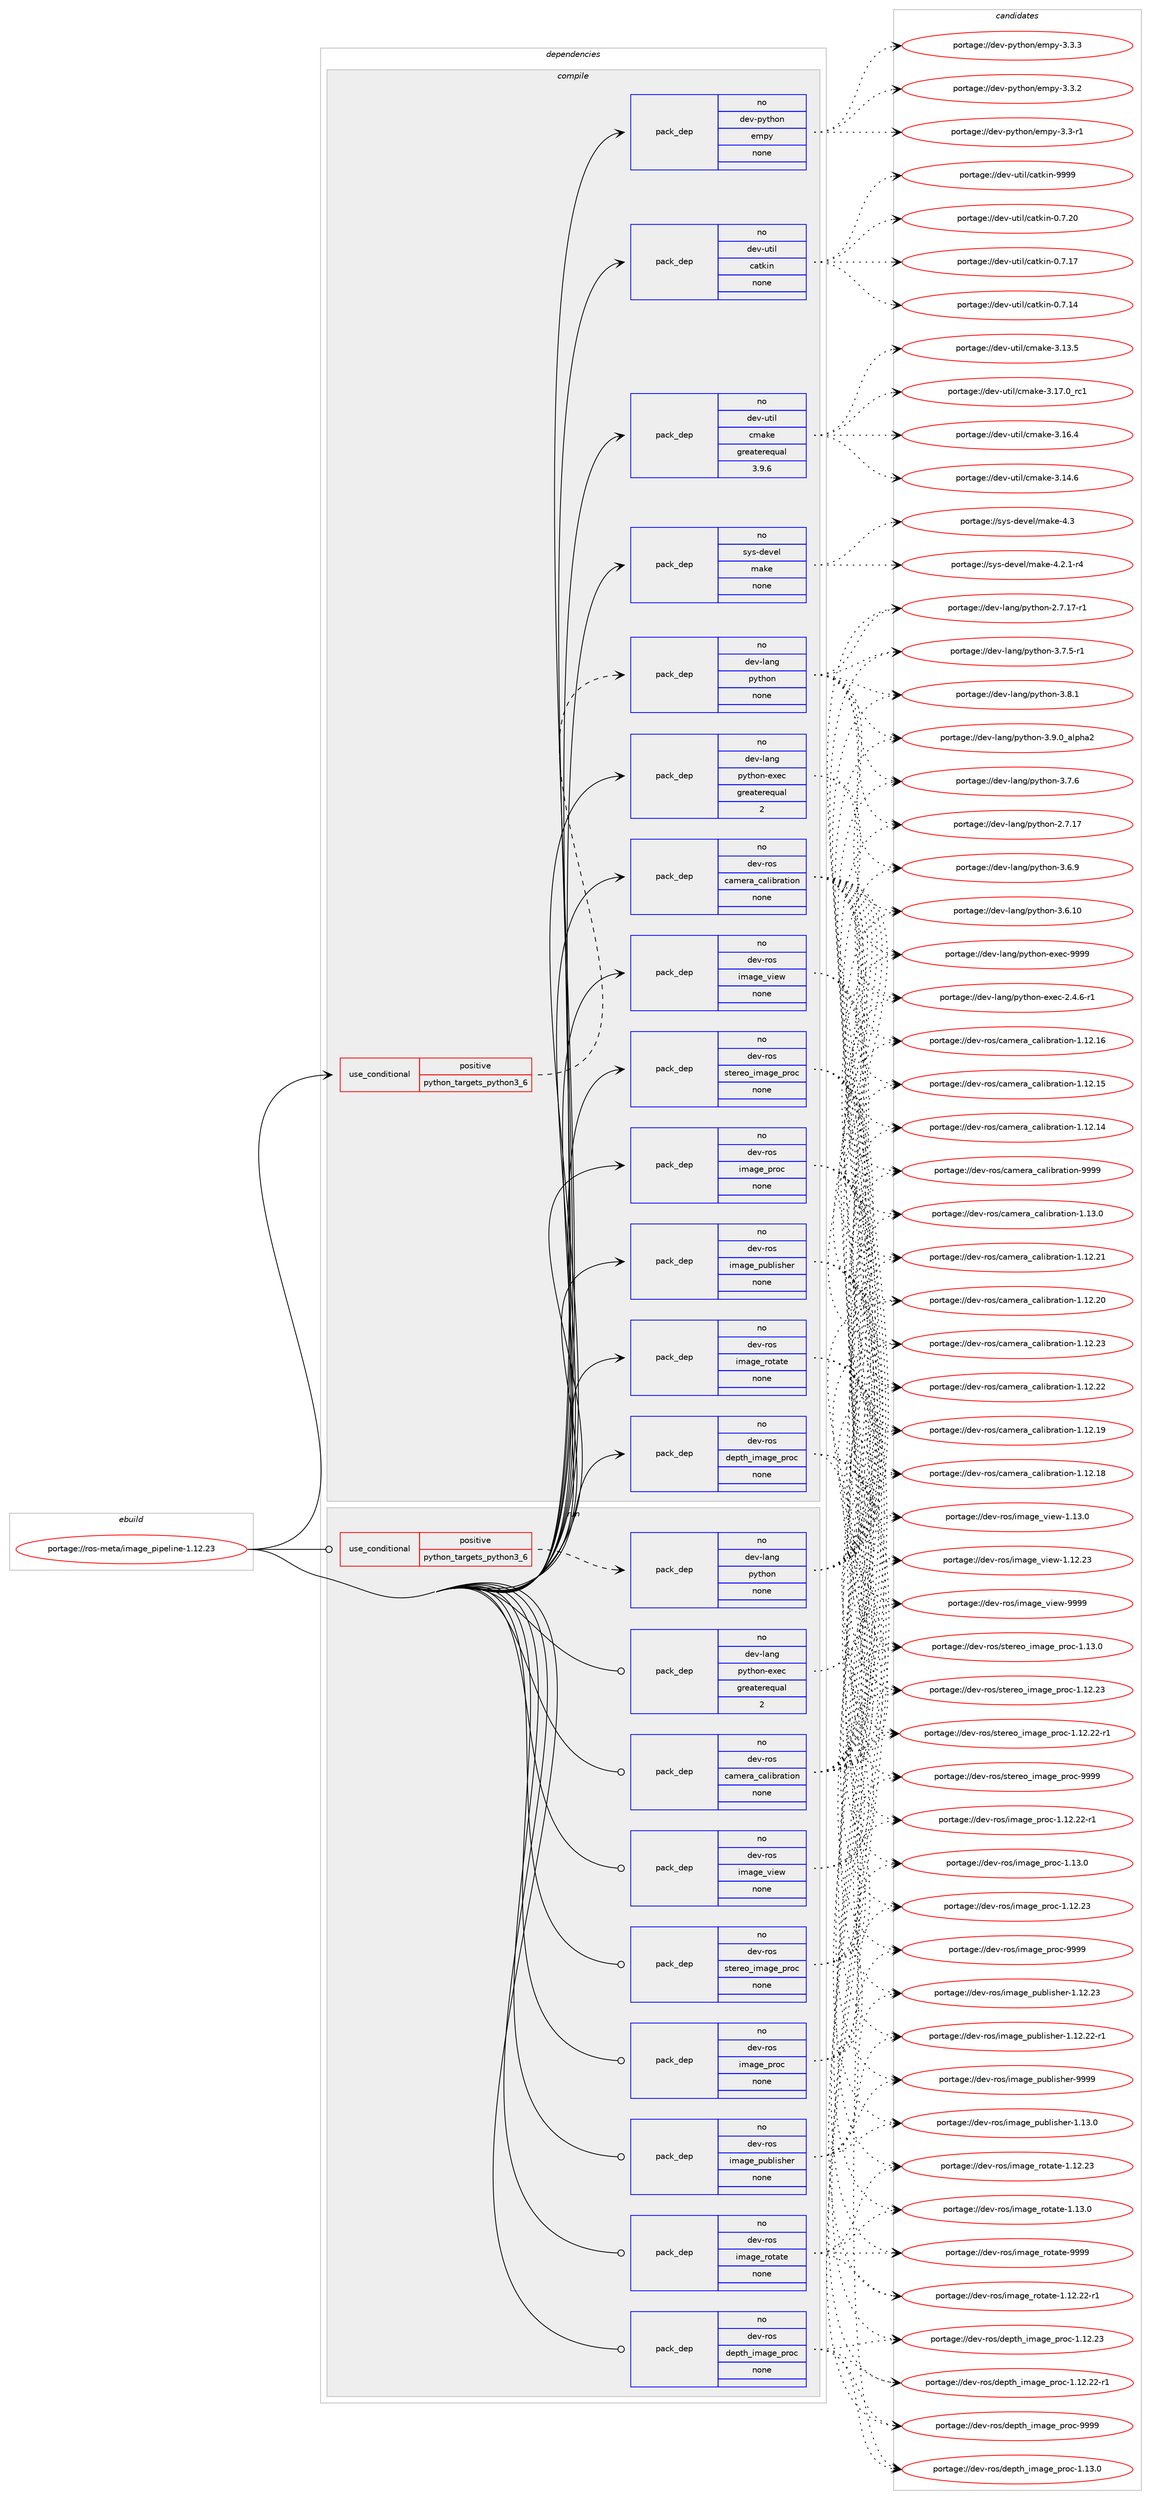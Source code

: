 digraph prolog {

# *************
# Graph options
# *************

newrank=true;
concentrate=true;
compound=true;
graph [rankdir=LR,fontname=Helvetica,fontsize=10,ranksep=1.5];#, ranksep=2.5, nodesep=0.2];
edge  [arrowhead=vee];
node  [fontname=Helvetica,fontsize=10];

# **********
# The ebuild
# **********

subgraph cluster_leftcol {
color=gray;
rank=same;
label=<<i>ebuild</i>>;
id [label="portage://ros-meta/image_pipeline-1.12.23", color=red, width=4, href="../ros-meta/image_pipeline-1.12.23.svg"];
}

# ****************
# The dependencies
# ****************

subgraph cluster_midcol {
color=gray;
label=<<i>dependencies</i>>;
subgraph cluster_compile {
fillcolor="#eeeeee";
style=filled;
label=<<i>compile</i>>;
subgraph cond20954 {
dependency105889 [label=<<TABLE BORDER="0" CELLBORDER="1" CELLSPACING="0" CELLPADDING="4"><TR><TD ROWSPAN="3" CELLPADDING="10">use_conditional</TD></TR><TR><TD>positive</TD></TR><TR><TD>python_targets_python3_6</TD></TR></TABLE>>, shape=none, color=red];
subgraph pack83149 {
dependency105890 [label=<<TABLE BORDER="0" CELLBORDER="1" CELLSPACING="0" CELLPADDING="4" WIDTH="220"><TR><TD ROWSPAN="6" CELLPADDING="30">pack_dep</TD></TR><TR><TD WIDTH="110">no</TD></TR><TR><TD>dev-lang</TD></TR><TR><TD>python</TD></TR><TR><TD>none</TD></TR><TR><TD></TD></TR></TABLE>>, shape=none, color=blue];
}
dependency105889:e -> dependency105890:w [weight=20,style="dashed",arrowhead="vee"];
}
id:e -> dependency105889:w [weight=20,style="solid",arrowhead="vee"];
subgraph pack83150 {
dependency105891 [label=<<TABLE BORDER="0" CELLBORDER="1" CELLSPACING="0" CELLPADDING="4" WIDTH="220"><TR><TD ROWSPAN="6" CELLPADDING="30">pack_dep</TD></TR><TR><TD WIDTH="110">no</TD></TR><TR><TD>dev-lang</TD></TR><TR><TD>python-exec</TD></TR><TR><TD>greaterequal</TD></TR><TR><TD>2</TD></TR></TABLE>>, shape=none, color=blue];
}
id:e -> dependency105891:w [weight=20,style="solid",arrowhead="vee"];
subgraph pack83151 {
dependency105892 [label=<<TABLE BORDER="0" CELLBORDER="1" CELLSPACING="0" CELLPADDING="4" WIDTH="220"><TR><TD ROWSPAN="6" CELLPADDING="30">pack_dep</TD></TR><TR><TD WIDTH="110">no</TD></TR><TR><TD>dev-python</TD></TR><TR><TD>empy</TD></TR><TR><TD>none</TD></TR><TR><TD></TD></TR></TABLE>>, shape=none, color=blue];
}
id:e -> dependency105892:w [weight=20,style="solid",arrowhead="vee"];
subgraph pack83152 {
dependency105893 [label=<<TABLE BORDER="0" CELLBORDER="1" CELLSPACING="0" CELLPADDING="4" WIDTH="220"><TR><TD ROWSPAN="6" CELLPADDING="30">pack_dep</TD></TR><TR><TD WIDTH="110">no</TD></TR><TR><TD>dev-ros</TD></TR><TR><TD>camera_calibration</TD></TR><TR><TD>none</TD></TR><TR><TD></TD></TR></TABLE>>, shape=none, color=blue];
}
id:e -> dependency105893:w [weight=20,style="solid",arrowhead="vee"];
subgraph pack83153 {
dependency105894 [label=<<TABLE BORDER="0" CELLBORDER="1" CELLSPACING="0" CELLPADDING="4" WIDTH="220"><TR><TD ROWSPAN="6" CELLPADDING="30">pack_dep</TD></TR><TR><TD WIDTH="110">no</TD></TR><TR><TD>dev-ros</TD></TR><TR><TD>depth_image_proc</TD></TR><TR><TD>none</TD></TR><TR><TD></TD></TR></TABLE>>, shape=none, color=blue];
}
id:e -> dependency105894:w [weight=20,style="solid",arrowhead="vee"];
subgraph pack83154 {
dependency105895 [label=<<TABLE BORDER="0" CELLBORDER="1" CELLSPACING="0" CELLPADDING="4" WIDTH="220"><TR><TD ROWSPAN="6" CELLPADDING="30">pack_dep</TD></TR><TR><TD WIDTH="110">no</TD></TR><TR><TD>dev-ros</TD></TR><TR><TD>image_proc</TD></TR><TR><TD>none</TD></TR><TR><TD></TD></TR></TABLE>>, shape=none, color=blue];
}
id:e -> dependency105895:w [weight=20,style="solid",arrowhead="vee"];
subgraph pack83155 {
dependency105896 [label=<<TABLE BORDER="0" CELLBORDER="1" CELLSPACING="0" CELLPADDING="4" WIDTH="220"><TR><TD ROWSPAN="6" CELLPADDING="30">pack_dep</TD></TR><TR><TD WIDTH="110">no</TD></TR><TR><TD>dev-ros</TD></TR><TR><TD>image_publisher</TD></TR><TR><TD>none</TD></TR><TR><TD></TD></TR></TABLE>>, shape=none, color=blue];
}
id:e -> dependency105896:w [weight=20,style="solid",arrowhead="vee"];
subgraph pack83156 {
dependency105897 [label=<<TABLE BORDER="0" CELLBORDER="1" CELLSPACING="0" CELLPADDING="4" WIDTH="220"><TR><TD ROWSPAN="6" CELLPADDING="30">pack_dep</TD></TR><TR><TD WIDTH="110">no</TD></TR><TR><TD>dev-ros</TD></TR><TR><TD>image_rotate</TD></TR><TR><TD>none</TD></TR><TR><TD></TD></TR></TABLE>>, shape=none, color=blue];
}
id:e -> dependency105897:w [weight=20,style="solid",arrowhead="vee"];
subgraph pack83157 {
dependency105898 [label=<<TABLE BORDER="0" CELLBORDER="1" CELLSPACING="0" CELLPADDING="4" WIDTH="220"><TR><TD ROWSPAN="6" CELLPADDING="30">pack_dep</TD></TR><TR><TD WIDTH="110">no</TD></TR><TR><TD>dev-ros</TD></TR><TR><TD>image_view</TD></TR><TR><TD>none</TD></TR><TR><TD></TD></TR></TABLE>>, shape=none, color=blue];
}
id:e -> dependency105898:w [weight=20,style="solid",arrowhead="vee"];
subgraph pack83158 {
dependency105899 [label=<<TABLE BORDER="0" CELLBORDER="1" CELLSPACING="0" CELLPADDING="4" WIDTH="220"><TR><TD ROWSPAN="6" CELLPADDING="30">pack_dep</TD></TR><TR><TD WIDTH="110">no</TD></TR><TR><TD>dev-ros</TD></TR><TR><TD>stereo_image_proc</TD></TR><TR><TD>none</TD></TR><TR><TD></TD></TR></TABLE>>, shape=none, color=blue];
}
id:e -> dependency105899:w [weight=20,style="solid",arrowhead="vee"];
subgraph pack83159 {
dependency105900 [label=<<TABLE BORDER="0" CELLBORDER="1" CELLSPACING="0" CELLPADDING="4" WIDTH="220"><TR><TD ROWSPAN="6" CELLPADDING="30">pack_dep</TD></TR><TR><TD WIDTH="110">no</TD></TR><TR><TD>dev-util</TD></TR><TR><TD>catkin</TD></TR><TR><TD>none</TD></TR><TR><TD></TD></TR></TABLE>>, shape=none, color=blue];
}
id:e -> dependency105900:w [weight=20,style="solid",arrowhead="vee"];
subgraph pack83160 {
dependency105901 [label=<<TABLE BORDER="0" CELLBORDER="1" CELLSPACING="0" CELLPADDING="4" WIDTH="220"><TR><TD ROWSPAN="6" CELLPADDING="30">pack_dep</TD></TR><TR><TD WIDTH="110">no</TD></TR><TR><TD>dev-util</TD></TR><TR><TD>cmake</TD></TR><TR><TD>greaterequal</TD></TR><TR><TD>3.9.6</TD></TR></TABLE>>, shape=none, color=blue];
}
id:e -> dependency105901:w [weight=20,style="solid",arrowhead="vee"];
subgraph pack83161 {
dependency105902 [label=<<TABLE BORDER="0" CELLBORDER="1" CELLSPACING="0" CELLPADDING="4" WIDTH="220"><TR><TD ROWSPAN="6" CELLPADDING="30">pack_dep</TD></TR><TR><TD WIDTH="110">no</TD></TR><TR><TD>sys-devel</TD></TR><TR><TD>make</TD></TR><TR><TD>none</TD></TR><TR><TD></TD></TR></TABLE>>, shape=none, color=blue];
}
id:e -> dependency105902:w [weight=20,style="solid",arrowhead="vee"];
}
subgraph cluster_compileandrun {
fillcolor="#eeeeee";
style=filled;
label=<<i>compile and run</i>>;
}
subgraph cluster_run {
fillcolor="#eeeeee";
style=filled;
label=<<i>run</i>>;
subgraph cond20955 {
dependency105903 [label=<<TABLE BORDER="0" CELLBORDER="1" CELLSPACING="0" CELLPADDING="4"><TR><TD ROWSPAN="3" CELLPADDING="10">use_conditional</TD></TR><TR><TD>positive</TD></TR><TR><TD>python_targets_python3_6</TD></TR></TABLE>>, shape=none, color=red];
subgraph pack83162 {
dependency105904 [label=<<TABLE BORDER="0" CELLBORDER="1" CELLSPACING="0" CELLPADDING="4" WIDTH="220"><TR><TD ROWSPAN="6" CELLPADDING="30">pack_dep</TD></TR><TR><TD WIDTH="110">no</TD></TR><TR><TD>dev-lang</TD></TR><TR><TD>python</TD></TR><TR><TD>none</TD></TR><TR><TD></TD></TR></TABLE>>, shape=none, color=blue];
}
dependency105903:e -> dependency105904:w [weight=20,style="dashed",arrowhead="vee"];
}
id:e -> dependency105903:w [weight=20,style="solid",arrowhead="odot"];
subgraph pack83163 {
dependency105905 [label=<<TABLE BORDER="0" CELLBORDER="1" CELLSPACING="0" CELLPADDING="4" WIDTH="220"><TR><TD ROWSPAN="6" CELLPADDING="30">pack_dep</TD></TR><TR><TD WIDTH="110">no</TD></TR><TR><TD>dev-lang</TD></TR><TR><TD>python-exec</TD></TR><TR><TD>greaterequal</TD></TR><TR><TD>2</TD></TR></TABLE>>, shape=none, color=blue];
}
id:e -> dependency105905:w [weight=20,style="solid",arrowhead="odot"];
subgraph pack83164 {
dependency105906 [label=<<TABLE BORDER="0" CELLBORDER="1" CELLSPACING="0" CELLPADDING="4" WIDTH="220"><TR><TD ROWSPAN="6" CELLPADDING="30">pack_dep</TD></TR><TR><TD WIDTH="110">no</TD></TR><TR><TD>dev-ros</TD></TR><TR><TD>camera_calibration</TD></TR><TR><TD>none</TD></TR><TR><TD></TD></TR></TABLE>>, shape=none, color=blue];
}
id:e -> dependency105906:w [weight=20,style="solid",arrowhead="odot"];
subgraph pack83165 {
dependency105907 [label=<<TABLE BORDER="0" CELLBORDER="1" CELLSPACING="0" CELLPADDING="4" WIDTH="220"><TR><TD ROWSPAN="6" CELLPADDING="30">pack_dep</TD></TR><TR><TD WIDTH="110">no</TD></TR><TR><TD>dev-ros</TD></TR><TR><TD>depth_image_proc</TD></TR><TR><TD>none</TD></TR><TR><TD></TD></TR></TABLE>>, shape=none, color=blue];
}
id:e -> dependency105907:w [weight=20,style="solid",arrowhead="odot"];
subgraph pack83166 {
dependency105908 [label=<<TABLE BORDER="0" CELLBORDER="1" CELLSPACING="0" CELLPADDING="4" WIDTH="220"><TR><TD ROWSPAN="6" CELLPADDING="30">pack_dep</TD></TR><TR><TD WIDTH="110">no</TD></TR><TR><TD>dev-ros</TD></TR><TR><TD>image_proc</TD></TR><TR><TD>none</TD></TR><TR><TD></TD></TR></TABLE>>, shape=none, color=blue];
}
id:e -> dependency105908:w [weight=20,style="solid",arrowhead="odot"];
subgraph pack83167 {
dependency105909 [label=<<TABLE BORDER="0" CELLBORDER="1" CELLSPACING="0" CELLPADDING="4" WIDTH="220"><TR><TD ROWSPAN="6" CELLPADDING="30">pack_dep</TD></TR><TR><TD WIDTH="110">no</TD></TR><TR><TD>dev-ros</TD></TR><TR><TD>image_publisher</TD></TR><TR><TD>none</TD></TR><TR><TD></TD></TR></TABLE>>, shape=none, color=blue];
}
id:e -> dependency105909:w [weight=20,style="solid",arrowhead="odot"];
subgraph pack83168 {
dependency105910 [label=<<TABLE BORDER="0" CELLBORDER="1" CELLSPACING="0" CELLPADDING="4" WIDTH="220"><TR><TD ROWSPAN="6" CELLPADDING="30">pack_dep</TD></TR><TR><TD WIDTH="110">no</TD></TR><TR><TD>dev-ros</TD></TR><TR><TD>image_rotate</TD></TR><TR><TD>none</TD></TR><TR><TD></TD></TR></TABLE>>, shape=none, color=blue];
}
id:e -> dependency105910:w [weight=20,style="solid",arrowhead="odot"];
subgraph pack83169 {
dependency105911 [label=<<TABLE BORDER="0" CELLBORDER="1" CELLSPACING="0" CELLPADDING="4" WIDTH="220"><TR><TD ROWSPAN="6" CELLPADDING="30">pack_dep</TD></TR><TR><TD WIDTH="110">no</TD></TR><TR><TD>dev-ros</TD></TR><TR><TD>image_view</TD></TR><TR><TD>none</TD></TR><TR><TD></TD></TR></TABLE>>, shape=none, color=blue];
}
id:e -> dependency105911:w [weight=20,style="solid",arrowhead="odot"];
subgraph pack83170 {
dependency105912 [label=<<TABLE BORDER="0" CELLBORDER="1" CELLSPACING="0" CELLPADDING="4" WIDTH="220"><TR><TD ROWSPAN="6" CELLPADDING="30">pack_dep</TD></TR><TR><TD WIDTH="110">no</TD></TR><TR><TD>dev-ros</TD></TR><TR><TD>stereo_image_proc</TD></TR><TR><TD>none</TD></TR><TR><TD></TD></TR></TABLE>>, shape=none, color=blue];
}
id:e -> dependency105912:w [weight=20,style="solid",arrowhead="odot"];
}
}

# **************
# The candidates
# **************

subgraph cluster_choices {
rank=same;
color=gray;
label=<<i>candidates</i>>;

subgraph choice83149 {
color=black;
nodesep=1;
choice10010111845108971101034711212111610411111045514657464895971081121049750 [label="portage://dev-lang/python-3.9.0_alpha2", color=red, width=4,href="../dev-lang/python-3.9.0_alpha2.svg"];
choice100101118451089711010347112121116104111110455146564649 [label="portage://dev-lang/python-3.8.1", color=red, width=4,href="../dev-lang/python-3.8.1.svg"];
choice100101118451089711010347112121116104111110455146554654 [label="portage://dev-lang/python-3.7.6", color=red, width=4,href="../dev-lang/python-3.7.6.svg"];
choice1001011184510897110103471121211161041111104551465546534511449 [label="portage://dev-lang/python-3.7.5-r1", color=red, width=4,href="../dev-lang/python-3.7.5-r1.svg"];
choice100101118451089711010347112121116104111110455146544657 [label="portage://dev-lang/python-3.6.9", color=red, width=4,href="../dev-lang/python-3.6.9.svg"];
choice10010111845108971101034711212111610411111045514654464948 [label="portage://dev-lang/python-3.6.10", color=red, width=4,href="../dev-lang/python-3.6.10.svg"];
choice100101118451089711010347112121116104111110455046554649554511449 [label="portage://dev-lang/python-2.7.17-r1", color=red, width=4,href="../dev-lang/python-2.7.17-r1.svg"];
choice10010111845108971101034711212111610411111045504655464955 [label="portage://dev-lang/python-2.7.17", color=red, width=4,href="../dev-lang/python-2.7.17.svg"];
dependency105890:e -> choice10010111845108971101034711212111610411111045514657464895971081121049750:w [style=dotted,weight="100"];
dependency105890:e -> choice100101118451089711010347112121116104111110455146564649:w [style=dotted,weight="100"];
dependency105890:e -> choice100101118451089711010347112121116104111110455146554654:w [style=dotted,weight="100"];
dependency105890:e -> choice1001011184510897110103471121211161041111104551465546534511449:w [style=dotted,weight="100"];
dependency105890:e -> choice100101118451089711010347112121116104111110455146544657:w [style=dotted,weight="100"];
dependency105890:e -> choice10010111845108971101034711212111610411111045514654464948:w [style=dotted,weight="100"];
dependency105890:e -> choice100101118451089711010347112121116104111110455046554649554511449:w [style=dotted,weight="100"];
dependency105890:e -> choice10010111845108971101034711212111610411111045504655464955:w [style=dotted,weight="100"];
}
subgraph choice83150 {
color=black;
nodesep=1;
choice10010111845108971101034711212111610411111045101120101994557575757 [label="portage://dev-lang/python-exec-9999", color=red, width=4,href="../dev-lang/python-exec-9999.svg"];
choice10010111845108971101034711212111610411111045101120101994550465246544511449 [label="portage://dev-lang/python-exec-2.4.6-r1", color=red, width=4,href="../dev-lang/python-exec-2.4.6-r1.svg"];
dependency105891:e -> choice10010111845108971101034711212111610411111045101120101994557575757:w [style=dotted,weight="100"];
dependency105891:e -> choice10010111845108971101034711212111610411111045101120101994550465246544511449:w [style=dotted,weight="100"];
}
subgraph choice83151 {
color=black;
nodesep=1;
choice1001011184511212111610411111047101109112121455146514651 [label="portage://dev-python/empy-3.3.3", color=red, width=4,href="../dev-python/empy-3.3.3.svg"];
choice1001011184511212111610411111047101109112121455146514650 [label="portage://dev-python/empy-3.3.2", color=red, width=4,href="../dev-python/empy-3.3.2.svg"];
choice1001011184511212111610411111047101109112121455146514511449 [label="portage://dev-python/empy-3.3-r1", color=red, width=4,href="../dev-python/empy-3.3-r1.svg"];
dependency105892:e -> choice1001011184511212111610411111047101109112121455146514651:w [style=dotted,weight="100"];
dependency105892:e -> choice1001011184511212111610411111047101109112121455146514650:w [style=dotted,weight="100"];
dependency105892:e -> choice1001011184511212111610411111047101109112121455146514511449:w [style=dotted,weight="100"];
}
subgraph choice83152 {
color=black;
nodesep=1;
choice100101118451141111154799971091011149795999710810598114971161051111104557575757 [label="portage://dev-ros/camera_calibration-9999", color=red, width=4,href="../dev-ros/camera_calibration-9999.svg"];
choice1001011184511411111547999710910111497959997108105981149711610511111045494649514648 [label="portage://dev-ros/camera_calibration-1.13.0", color=red, width=4,href="../dev-ros/camera_calibration-1.13.0.svg"];
choice100101118451141111154799971091011149795999710810598114971161051111104549464950465051 [label="portage://dev-ros/camera_calibration-1.12.23", color=red, width=4,href="../dev-ros/camera_calibration-1.12.23.svg"];
choice100101118451141111154799971091011149795999710810598114971161051111104549464950465050 [label="portage://dev-ros/camera_calibration-1.12.22", color=red, width=4,href="../dev-ros/camera_calibration-1.12.22.svg"];
choice100101118451141111154799971091011149795999710810598114971161051111104549464950465049 [label="portage://dev-ros/camera_calibration-1.12.21", color=red, width=4,href="../dev-ros/camera_calibration-1.12.21.svg"];
choice100101118451141111154799971091011149795999710810598114971161051111104549464950465048 [label="portage://dev-ros/camera_calibration-1.12.20", color=red, width=4,href="../dev-ros/camera_calibration-1.12.20.svg"];
choice100101118451141111154799971091011149795999710810598114971161051111104549464950464957 [label="portage://dev-ros/camera_calibration-1.12.19", color=red, width=4,href="../dev-ros/camera_calibration-1.12.19.svg"];
choice100101118451141111154799971091011149795999710810598114971161051111104549464950464956 [label="portage://dev-ros/camera_calibration-1.12.18", color=red, width=4,href="../dev-ros/camera_calibration-1.12.18.svg"];
choice100101118451141111154799971091011149795999710810598114971161051111104549464950464954 [label="portage://dev-ros/camera_calibration-1.12.16", color=red, width=4,href="../dev-ros/camera_calibration-1.12.16.svg"];
choice100101118451141111154799971091011149795999710810598114971161051111104549464950464953 [label="portage://dev-ros/camera_calibration-1.12.15", color=red, width=4,href="../dev-ros/camera_calibration-1.12.15.svg"];
choice100101118451141111154799971091011149795999710810598114971161051111104549464950464952 [label="portage://dev-ros/camera_calibration-1.12.14", color=red, width=4,href="../dev-ros/camera_calibration-1.12.14.svg"];
dependency105893:e -> choice100101118451141111154799971091011149795999710810598114971161051111104557575757:w [style=dotted,weight="100"];
dependency105893:e -> choice1001011184511411111547999710910111497959997108105981149711610511111045494649514648:w [style=dotted,weight="100"];
dependency105893:e -> choice100101118451141111154799971091011149795999710810598114971161051111104549464950465051:w [style=dotted,weight="100"];
dependency105893:e -> choice100101118451141111154799971091011149795999710810598114971161051111104549464950465050:w [style=dotted,weight="100"];
dependency105893:e -> choice100101118451141111154799971091011149795999710810598114971161051111104549464950465049:w [style=dotted,weight="100"];
dependency105893:e -> choice100101118451141111154799971091011149795999710810598114971161051111104549464950465048:w [style=dotted,weight="100"];
dependency105893:e -> choice100101118451141111154799971091011149795999710810598114971161051111104549464950464957:w [style=dotted,weight="100"];
dependency105893:e -> choice100101118451141111154799971091011149795999710810598114971161051111104549464950464956:w [style=dotted,weight="100"];
dependency105893:e -> choice100101118451141111154799971091011149795999710810598114971161051111104549464950464954:w [style=dotted,weight="100"];
dependency105893:e -> choice100101118451141111154799971091011149795999710810598114971161051111104549464950464953:w [style=dotted,weight="100"];
dependency105893:e -> choice100101118451141111154799971091011149795999710810598114971161051111104549464950464952:w [style=dotted,weight="100"];
}
subgraph choice83153 {
color=black;
nodesep=1;
choice1001011184511411111547100101112116104951051099710310195112114111994557575757 [label="portage://dev-ros/depth_image_proc-9999", color=red, width=4,href="../dev-ros/depth_image_proc-9999.svg"];
choice10010111845114111115471001011121161049510510997103101951121141119945494649514648 [label="portage://dev-ros/depth_image_proc-1.13.0", color=red, width=4,href="../dev-ros/depth_image_proc-1.13.0.svg"];
choice1001011184511411111547100101112116104951051099710310195112114111994549464950465051 [label="portage://dev-ros/depth_image_proc-1.12.23", color=red, width=4,href="../dev-ros/depth_image_proc-1.12.23.svg"];
choice10010111845114111115471001011121161049510510997103101951121141119945494649504650504511449 [label="portage://dev-ros/depth_image_proc-1.12.22-r1", color=red, width=4,href="../dev-ros/depth_image_proc-1.12.22-r1.svg"];
dependency105894:e -> choice1001011184511411111547100101112116104951051099710310195112114111994557575757:w [style=dotted,weight="100"];
dependency105894:e -> choice10010111845114111115471001011121161049510510997103101951121141119945494649514648:w [style=dotted,weight="100"];
dependency105894:e -> choice1001011184511411111547100101112116104951051099710310195112114111994549464950465051:w [style=dotted,weight="100"];
dependency105894:e -> choice10010111845114111115471001011121161049510510997103101951121141119945494649504650504511449:w [style=dotted,weight="100"];
}
subgraph choice83154 {
color=black;
nodesep=1;
choice10010111845114111115471051099710310195112114111994557575757 [label="portage://dev-ros/image_proc-9999", color=red, width=4,href="../dev-ros/image_proc-9999.svg"];
choice100101118451141111154710510997103101951121141119945494649514648 [label="portage://dev-ros/image_proc-1.13.0", color=red, width=4,href="../dev-ros/image_proc-1.13.0.svg"];
choice10010111845114111115471051099710310195112114111994549464950465051 [label="portage://dev-ros/image_proc-1.12.23", color=red, width=4,href="../dev-ros/image_proc-1.12.23.svg"];
choice100101118451141111154710510997103101951121141119945494649504650504511449 [label="portage://dev-ros/image_proc-1.12.22-r1", color=red, width=4,href="../dev-ros/image_proc-1.12.22-r1.svg"];
dependency105895:e -> choice10010111845114111115471051099710310195112114111994557575757:w [style=dotted,weight="100"];
dependency105895:e -> choice100101118451141111154710510997103101951121141119945494649514648:w [style=dotted,weight="100"];
dependency105895:e -> choice10010111845114111115471051099710310195112114111994549464950465051:w [style=dotted,weight="100"];
dependency105895:e -> choice100101118451141111154710510997103101951121141119945494649504650504511449:w [style=dotted,weight="100"];
}
subgraph choice83155 {
color=black;
nodesep=1;
choice10010111845114111115471051099710310195112117981081051151041011144557575757 [label="portage://dev-ros/image_publisher-9999", color=red, width=4,href="../dev-ros/image_publisher-9999.svg"];
choice100101118451141111154710510997103101951121179810810511510410111445494649514648 [label="portage://dev-ros/image_publisher-1.13.0", color=red, width=4,href="../dev-ros/image_publisher-1.13.0.svg"];
choice10010111845114111115471051099710310195112117981081051151041011144549464950465051 [label="portage://dev-ros/image_publisher-1.12.23", color=red, width=4,href="../dev-ros/image_publisher-1.12.23.svg"];
choice100101118451141111154710510997103101951121179810810511510410111445494649504650504511449 [label="portage://dev-ros/image_publisher-1.12.22-r1", color=red, width=4,href="../dev-ros/image_publisher-1.12.22-r1.svg"];
dependency105896:e -> choice10010111845114111115471051099710310195112117981081051151041011144557575757:w [style=dotted,weight="100"];
dependency105896:e -> choice100101118451141111154710510997103101951121179810810511510410111445494649514648:w [style=dotted,weight="100"];
dependency105896:e -> choice10010111845114111115471051099710310195112117981081051151041011144549464950465051:w [style=dotted,weight="100"];
dependency105896:e -> choice100101118451141111154710510997103101951121179810810511510410111445494649504650504511449:w [style=dotted,weight="100"];
}
subgraph choice83156 {
color=black;
nodesep=1;
choice10010111845114111115471051099710310195114111116971161014557575757 [label="portage://dev-ros/image_rotate-9999", color=red, width=4,href="../dev-ros/image_rotate-9999.svg"];
choice100101118451141111154710510997103101951141111169711610145494649514648 [label="portage://dev-ros/image_rotate-1.13.0", color=red, width=4,href="../dev-ros/image_rotate-1.13.0.svg"];
choice10010111845114111115471051099710310195114111116971161014549464950465051 [label="portage://dev-ros/image_rotate-1.12.23", color=red, width=4,href="../dev-ros/image_rotate-1.12.23.svg"];
choice100101118451141111154710510997103101951141111169711610145494649504650504511449 [label="portage://dev-ros/image_rotate-1.12.22-r1", color=red, width=4,href="../dev-ros/image_rotate-1.12.22-r1.svg"];
dependency105897:e -> choice10010111845114111115471051099710310195114111116971161014557575757:w [style=dotted,weight="100"];
dependency105897:e -> choice100101118451141111154710510997103101951141111169711610145494649514648:w [style=dotted,weight="100"];
dependency105897:e -> choice10010111845114111115471051099710310195114111116971161014549464950465051:w [style=dotted,weight="100"];
dependency105897:e -> choice100101118451141111154710510997103101951141111169711610145494649504650504511449:w [style=dotted,weight="100"];
}
subgraph choice83157 {
color=black;
nodesep=1;
choice100101118451141111154710510997103101951181051011194557575757 [label="portage://dev-ros/image_view-9999", color=red, width=4,href="../dev-ros/image_view-9999.svg"];
choice1001011184511411111547105109971031019511810510111945494649514648 [label="portage://dev-ros/image_view-1.13.0", color=red, width=4,href="../dev-ros/image_view-1.13.0.svg"];
choice100101118451141111154710510997103101951181051011194549464950465051 [label="portage://dev-ros/image_view-1.12.23", color=red, width=4,href="../dev-ros/image_view-1.12.23.svg"];
dependency105898:e -> choice100101118451141111154710510997103101951181051011194557575757:w [style=dotted,weight="100"];
dependency105898:e -> choice1001011184511411111547105109971031019511810510111945494649514648:w [style=dotted,weight="100"];
dependency105898:e -> choice100101118451141111154710510997103101951181051011194549464950465051:w [style=dotted,weight="100"];
}
subgraph choice83158 {
color=black;
nodesep=1;
choice1001011184511411111547115116101114101111951051099710310195112114111994557575757 [label="portage://dev-ros/stereo_image_proc-9999", color=red, width=4,href="../dev-ros/stereo_image_proc-9999.svg"];
choice10010111845114111115471151161011141011119510510997103101951121141119945494649514648 [label="portage://dev-ros/stereo_image_proc-1.13.0", color=red, width=4,href="../dev-ros/stereo_image_proc-1.13.0.svg"];
choice1001011184511411111547115116101114101111951051099710310195112114111994549464950465051 [label="portage://dev-ros/stereo_image_proc-1.12.23", color=red, width=4,href="../dev-ros/stereo_image_proc-1.12.23.svg"];
choice10010111845114111115471151161011141011119510510997103101951121141119945494649504650504511449 [label="portage://dev-ros/stereo_image_proc-1.12.22-r1", color=red, width=4,href="../dev-ros/stereo_image_proc-1.12.22-r1.svg"];
dependency105899:e -> choice1001011184511411111547115116101114101111951051099710310195112114111994557575757:w [style=dotted,weight="100"];
dependency105899:e -> choice10010111845114111115471151161011141011119510510997103101951121141119945494649514648:w [style=dotted,weight="100"];
dependency105899:e -> choice1001011184511411111547115116101114101111951051099710310195112114111994549464950465051:w [style=dotted,weight="100"];
dependency105899:e -> choice10010111845114111115471151161011141011119510510997103101951121141119945494649504650504511449:w [style=dotted,weight="100"];
}
subgraph choice83159 {
color=black;
nodesep=1;
choice100101118451171161051084799971161071051104557575757 [label="portage://dev-util/catkin-9999", color=red, width=4,href="../dev-util/catkin-9999.svg"];
choice1001011184511711610510847999711610710511045484655465048 [label="portage://dev-util/catkin-0.7.20", color=red, width=4,href="../dev-util/catkin-0.7.20.svg"];
choice1001011184511711610510847999711610710511045484655464955 [label="portage://dev-util/catkin-0.7.17", color=red, width=4,href="../dev-util/catkin-0.7.17.svg"];
choice1001011184511711610510847999711610710511045484655464952 [label="portage://dev-util/catkin-0.7.14", color=red, width=4,href="../dev-util/catkin-0.7.14.svg"];
dependency105900:e -> choice100101118451171161051084799971161071051104557575757:w [style=dotted,weight="100"];
dependency105900:e -> choice1001011184511711610510847999711610710511045484655465048:w [style=dotted,weight="100"];
dependency105900:e -> choice1001011184511711610510847999711610710511045484655464955:w [style=dotted,weight="100"];
dependency105900:e -> choice1001011184511711610510847999711610710511045484655464952:w [style=dotted,weight="100"];
}
subgraph choice83160 {
color=black;
nodesep=1;
choice1001011184511711610510847991099710710145514649554648951149949 [label="portage://dev-util/cmake-3.17.0_rc1", color=red, width=4,href="../dev-util/cmake-3.17.0_rc1.svg"];
choice1001011184511711610510847991099710710145514649544652 [label="portage://dev-util/cmake-3.16.4", color=red, width=4,href="../dev-util/cmake-3.16.4.svg"];
choice1001011184511711610510847991099710710145514649524654 [label="portage://dev-util/cmake-3.14.6", color=red, width=4,href="../dev-util/cmake-3.14.6.svg"];
choice1001011184511711610510847991099710710145514649514653 [label="portage://dev-util/cmake-3.13.5", color=red, width=4,href="../dev-util/cmake-3.13.5.svg"];
dependency105901:e -> choice1001011184511711610510847991099710710145514649554648951149949:w [style=dotted,weight="100"];
dependency105901:e -> choice1001011184511711610510847991099710710145514649544652:w [style=dotted,weight="100"];
dependency105901:e -> choice1001011184511711610510847991099710710145514649524654:w [style=dotted,weight="100"];
dependency105901:e -> choice1001011184511711610510847991099710710145514649514653:w [style=dotted,weight="100"];
}
subgraph choice83161 {
color=black;
nodesep=1;
choice11512111545100101118101108471099710710145524651 [label="portage://sys-devel/make-4.3", color=red, width=4,href="../sys-devel/make-4.3.svg"];
choice1151211154510010111810110847109971071014552465046494511452 [label="portage://sys-devel/make-4.2.1-r4", color=red, width=4,href="../sys-devel/make-4.2.1-r4.svg"];
dependency105902:e -> choice11512111545100101118101108471099710710145524651:w [style=dotted,weight="100"];
dependency105902:e -> choice1151211154510010111810110847109971071014552465046494511452:w [style=dotted,weight="100"];
}
subgraph choice83162 {
color=black;
nodesep=1;
choice10010111845108971101034711212111610411111045514657464895971081121049750 [label="portage://dev-lang/python-3.9.0_alpha2", color=red, width=4,href="../dev-lang/python-3.9.0_alpha2.svg"];
choice100101118451089711010347112121116104111110455146564649 [label="portage://dev-lang/python-3.8.1", color=red, width=4,href="../dev-lang/python-3.8.1.svg"];
choice100101118451089711010347112121116104111110455146554654 [label="portage://dev-lang/python-3.7.6", color=red, width=4,href="../dev-lang/python-3.7.6.svg"];
choice1001011184510897110103471121211161041111104551465546534511449 [label="portage://dev-lang/python-3.7.5-r1", color=red, width=4,href="../dev-lang/python-3.7.5-r1.svg"];
choice100101118451089711010347112121116104111110455146544657 [label="portage://dev-lang/python-3.6.9", color=red, width=4,href="../dev-lang/python-3.6.9.svg"];
choice10010111845108971101034711212111610411111045514654464948 [label="portage://dev-lang/python-3.6.10", color=red, width=4,href="../dev-lang/python-3.6.10.svg"];
choice100101118451089711010347112121116104111110455046554649554511449 [label="portage://dev-lang/python-2.7.17-r1", color=red, width=4,href="../dev-lang/python-2.7.17-r1.svg"];
choice10010111845108971101034711212111610411111045504655464955 [label="portage://dev-lang/python-2.7.17", color=red, width=4,href="../dev-lang/python-2.7.17.svg"];
dependency105904:e -> choice10010111845108971101034711212111610411111045514657464895971081121049750:w [style=dotted,weight="100"];
dependency105904:e -> choice100101118451089711010347112121116104111110455146564649:w [style=dotted,weight="100"];
dependency105904:e -> choice100101118451089711010347112121116104111110455146554654:w [style=dotted,weight="100"];
dependency105904:e -> choice1001011184510897110103471121211161041111104551465546534511449:w [style=dotted,weight="100"];
dependency105904:e -> choice100101118451089711010347112121116104111110455146544657:w [style=dotted,weight="100"];
dependency105904:e -> choice10010111845108971101034711212111610411111045514654464948:w [style=dotted,weight="100"];
dependency105904:e -> choice100101118451089711010347112121116104111110455046554649554511449:w [style=dotted,weight="100"];
dependency105904:e -> choice10010111845108971101034711212111610411111045504655464955:w [style=dotted,weight="100"];
}
subgraph choice83163 {
color=black;
nodesep=1;
choice10010111845108971101034711212111610411111045101120101994557575757 [label="portage://dev-lang/python-exec-9999", color=red, width=4,href="../dev-lang/python-exec-9999.svg"];
choice10010111845108971101034711212111610411111045101120101994550465246544511449 [label="portage://dev-lang/python-exec-2.4.6-r1", color=red, width=4,href="../dev-lang/python-exec-2.4.6-r1.svg"];
dependency105905:e -> choice10010111845108971101034711212111610411111045101120101994557575757:w [style=dotted,weight="100"];
dependency105905:e -> choice10010111845108971101034711212111610411111045101120101994550465246544511449:w [style=dotted,weight="100"];
}
subgraph choice83164 {
color=black;
nodesep=1;
choice100101118451141111154799971091011149795999710810598114971161051111104557575757 [label="portage://dev-ros/camera_calibration-9999", color=red, width=4,href="../dev-ros/camera_calibration-9999.svg"];
choice1001011184511411111547999710910111497959997108105981149711610511111045494649514648 [label="portage://dev-ros/camera_calibration-1.13.0", color=red, width=4,href="../dev-ros/camera_calibration-1.13.0.svg"];
choice100101118451141111154799971091011149795999710810598114971161051111104549464950465051 [label="portage://dev-ros/camera_calibration-1.12.23", color=red, width=4,href="../dev-ros/camera_calibration-1.12.23.svg"];
choice100101118451141111154799971091011149795999710810598114971161051111104549464950465050 [label="portage://dev-ros/camera_calibration-1.12.22", color=red, width=4,href="../dev-ros/camera_calibration-1.12.22.svg"];
choice100101118451141111154799971091011149795999710810598114971161051111104549464950465049 [label="portage://dev-ros/camera_calibration-1.12.21", color=red, width=4,href="../dev-ros/camera_calibration-1.12.21.svg"];
choice100101118451141111154799971091011149795999710810598114971161051111104549464950465048 [label="portage://dev-ros/camera_calibration-1.12.20", color=red, width=4,href="../dev-ros/camera_calibration-1.12.20.svg"];
choice100101118451141111154799971091011149795999710810598114971161051111104549464950464957 [label="portage://dev-ros/camera_calibration-1.12.19", color=red, width=4,href="../dev-ros/camera_calibration-1.12.19.svg"];
choice100101118451141111154799971091011149795999710810598114971161051111104549464950464956 [label="portage://dev-ros/camera_calibration-1.12.18", color=red, width=4,href="../dev-ros/camera_calibration-1.12.18.svg"];
choice100101118451141111154799971091011149795999710810598114971161051111104549464950464954 [label="portage://dev-ros/camera_calibration-1.12.16", color=red, width=4,href="../dev-ros/camera_calibration-1.12.16.svg"];
choice100101118451141111154799971091011149795999710810598114971161051111104549464950464953 [label="portage://dev-ros/camera_calibration-1.12.15", color=red, width=4,href="../dev-ros/camera_calibration-1.12.15.svg"];
choice100101118451141111154799971091011149795999710810598114971161051111104549464950464952 [label="portage://dev-ros/camera_calibration-1.12.14", color=red, width=4,href="../dev-ros/camera_calibration-1.12.14.svg"];
dependency105906:e -> choice100101118451141111154799971091011149795999710810598114971161051111104557575757:w [style=dotted,weight="100"];
dependency105906:e -> choice1001011184511411111547999710910111497959997108105981149711610511111045494649514648:w [style=dotted,weight="100"];
dependency105906:e -> choice100101118451141111154799971091011149795999710810598114971161051111104549464950465051:w [style=dotted,weight="100"];
dependency105906:e -> choice100101118451141111154799971091011149795999710810598114971161051111104549464950465050:w [style=dotted,weight="100"];
dependency105906:e -> choice100101118451141111154799971091011149795999710810598114971161051111104549464950465049:w [style=dotted,weight="100"];
dependency105906:e -> choice100101118451141111154799971091011149795999710810598114971161051111104549464950465048:w [style=dotted,weight="100"];
dependency105906:e -> choice100101118451141111154799971091011149795999710810598114971161051111104549464950464957:w [style=dotted,weight="100"];
dependency105906:e -> choice100101118451141111154799971091011149795999710810598114971161051111104549464950464956:w [style=dotted,weight="100"];
dependency105906:e -> choice100101118451141111154799971091011149795999710810598114971161051111104549464950464954:w [style=dotted,weight="100"];
dependency105906:e -> choice100101118451141111154799971091011149795999710810598114971161051111104549464950464953:w [style=dotted,weight="100"];
dependency105906:e -> choice100101118451141111154799971091011149795999710810598114971161051111104549464950464952:w [style=dotted,weight="100"];
}
subgraph choice83165 {
color=black;
nodesep=1;
choice1001011184511411111547100101112116104951051099710310195112114111994557575757 [label="portage://dev-ros/depth_image_proc-9999", color=red, width=4,href="../dev-ros/depth_image_proc-9999.svg"];
choice10010111845114111115471001011121161049510510997103101951121141119945494649514648 [label="portage://dev-ros/depth_image_proc-1.13.0", color=red, width=4,href="../dev-ros/depth_image_proc-1.13.0.svg"];
choice1001011184511411111547100101112116104951051099710310195112114111994549464950465051 [label="portage://dev-ros/depth_image_proc-1.12.23", color=red, width=4,href="../dev-ros/depth_image_proc-1.12.23.svg"];
choice10010111845114111115471001011121161049510510997103101951121141119945494649504650504511449 [label="portage://dev-ros/depth_image_proc-1.12.22-r1", color=red, width=4,href="../dev-ros/depth_image_proc-1.12.22-r1.svg"];
dependency105907:e -> choice1001011184511411111547100101112116104951051099710310195112114111994557575757:w [style=dotted,weight="100"];
dependency105907:e -> choice10010111845114111115471001011121161049510510997103101951121141119945494649514648:w [style=dotted,weight="100"];
dependency105907:e -> choice1001011184511411111547100101112116104951051099710310195112114111994549464950465051:w [style=dotted,weight="100"];
dependency105907:e -> choice10010111845114111115471001011121161049510510997103101951121141119945494649504650504511449:w [style=dotted,weight="100"];
}
subgraph choice83166 {
color=black;
nodesep=1;
choice10010111845114111115471051099710310195112114111994557575757 [label="portage://dev-ros/image_proc-9999", color=red, width=4,href="../dev-ros/image_proc-9999.svg"];
choice100101118451141111154710510997103101951121141119945494649514648 [label="portage://dev-ros/image_proc-1.13.0", color=red, width=4,href="../dev-ros/image_proc-1.13.0.svg"];
choice10010111845114111115471051099710310195112114111994549464950465051 [label="portage://dev-ros/image_proc-1.12.23", color=red, width=4,href="../dev-ros/image_proc-1.12.23.svg"];
choice100101118451141111154710510997103101951121141119945494649504650504511449 [label="portage://dev-ros/image_proc-1.12.22-r1", color=red, width=4,href="../dev-ros/image_proc-1.12.22-r1.svg"];
dependency105908:e -> choice10010111845114111115471051099710310195112114111994557575757:w [style=dotted,weight="100"];
dependency105908:e -> choice100101118451141111154710510997103101951121141119945494649514648:w [style=dotted,weight="100"];
dependency105908:e -> choice10010111845114111115471051099710310195112114111994549464950465051:w [style=dotted,weight="100"];
dependency105908:e -> choice100101118451141111154710510997103101951121141119945494649504650504511449:w [style=dotted,weight="100"];
}
subgraph choice83167 {
color=black;
nodesep=1;
choice10010111845114111115471051099710310195112117981081051151041011144557575757 [label="portage://dev-ros/image_publisher-9999", color=red, width=4,href="../dev-ros/image_publisher-9999.svg"];
choice100101118451141111154710510997103101951121179810810511510410111445494649514648 [label="portage://dev-ros/image_publisher-1.13.0", color=red, width=4,href="../dev-ros/image_publisher-1.13.0.svg"];
choice10010111845114111115471051099710310195112117981081051151041011144549464950465051 [label="portage://dev-ros/image_publisher-1.12.23", color=red, width=4,href="../dev-ros/image_publisher-1.12.23.svg"];
choice100101118451141111154710510997103101951121179810810511510410111445494649504650504511449 [label="portage://dev-ros/image_publisher-1.12.22-r1", color=red, width=4,href="../dev-ros/image_publisher-1.12.22-r1.svg"];
dependency105909:e -> choice10010111845114111115471051099710310195112117981081051151041011144557575757:w [style=dotted,weight="100"];
dependency105909:e -> choice100101118451141111154710510997103101951121179810810511510410111445494649514648:w [style=dotted,weight="100"];
dependency105909:e -> choice10010111845114111115471051099710310195112117981081051151041011144549464950465051:w [style=dotted,weight="100"];
dependency105909:e -> choice100101118451141111154710510997103101951121179810810511510410111445494649504650504511449:w [style=dotted,weight="100"];
}
subgraph choice83168 {
color=black;
nodesep=1;
choice10010111845114111115471051099710310195114111116971161014557575757 [label="portage://dev-ros/image_rotate-9999", color=red, width=4,href="../dev-ros/image_rotate-9999.svg"];
choice100101118451141111154710510997103101951141111169711610145494649514648 [label="portage://dev-ros/image_rotate-1.13.0", color=red, width=4,href="../dev-ros/image_rotate-1.13.0.svg"];
choice10010111845114111115471051099710310195114111116971161014549464950465051 [label="portage://dev-ros/image_rotate-1.12.23", color=red, width=4,href="../dev-ros/image_rotate-1.12.23.svg"];
choice100101118451141111154710510997103101951141111169711610145494649504650504511449 [label="portage://dev-ros/image_rotate-1.12.22-r1", color=red, width=4,href="../dev-ros/image_rotate-1.12.22-r1.svg"];
dependency105910:e -> choice10010111845114111115471051099710310195114111116971161014557575757:w [style=dotted,weight="100"];
dependency105910:e -> choice100101118451141111154710510997103101951141111169711610145494649514648:w [style=dotted,weight="100"];
dependency105910:e -> choice10010111845114111115471051099710310195114111116971161014549464950465051:w [style=dotted,weight="100"];
dependency105910:e -> choice100101118451141111154710510997103101951141111169711610145494649504650504511449:w [style=dotted,weight="100"];
}
subgraph choice83169 {
color=black;
nodesep=1;
choice100101118451141111154710510997103101951181051011194557575757 [label="portage://dev-ros/image_view-9999", color=red, width=4,href="../dev-ros/image_view-9999.svg"];
choice1001011184511411111547105109971031019511810510111945494649514648 [label="portage://dev-ros/image_view-1.13.0", color=red, width=4,href="../dev-ros/image_view-1.13.0.svg"];
choice100101118451141111154710510997103101951181051011194549464950465051 [label="portage://dev-ros/image_view-1.12.23", color=red, width=4,href="../dev-ros/image_view-1.12.23.svg"];
dependency105911:e -> choice100101118451141111154710510997103101951181051011194557575757:w [style=dotted,weight="100"];
dependency105911:e -> choice1001011184511411111547105109971031019511810510111945494649514648:w [style=dotted,weight="100"];
dependency105911:e -> choice100101118451141111154710510997103101951181051011194549464950465051:w [style=dotted,weight="100"];
}
subgraph choice83170 {
color=black;
nodesep=1;
choice1001011184511411111547115116101114101111951051099710310195112114111994557575757 [label="portage://dev-ros/stereo_image_proc-9999", color=red, width=4,href="../dev-ros/stereo_image_proc-9999.svg"];
choice10010111845114111115471151161011141011119510510997103101951121141119945494649514648 [label="portage://dev-ros/stereo_image_proc-1.13.0", color=red, width=4,href="../dev-ros/stereo_image_proc-1.13.0.svg"];
choice1001011184511411111547115116101114101111951051099710310195112114111994549464950465051 [label="portage://dev-ros/stereo_image_proc-1.12.23", color=red, width=4,href="../dev-ros/stereo_image_proc-1.12.23.svg"];
choice10010111845114111115471151161011141011119510510997103101951121141119945494649504650504511449 [label="portage://dev-ros/stereo_image_proc-1.12.22-r1", color=red, width=4,href="../dev-ros/stereo_image_proc-1.12.22-r1.svg"];
dependency105912:e -> choice1001011184511411111547115116101114101111951051099710310195112114111994557575757:w [style=dotted,weight="100"];
dependency105912:e -> choice10010111845114111115471151161011141011119510510997103101951121141119945494649514648:w [style=dotted,weight="100"];
dependency105912:e -> choice1001011184511411111547115116101114101111951051099710310195112114111994549464950465051:w [style=dotted,weight="100"];
dependency105912:e -> choice10010111845114111115471151161011141011119510510997103101951121141119945494649504650504511449:w [style=dotted,weight="100"];
}
}

}
